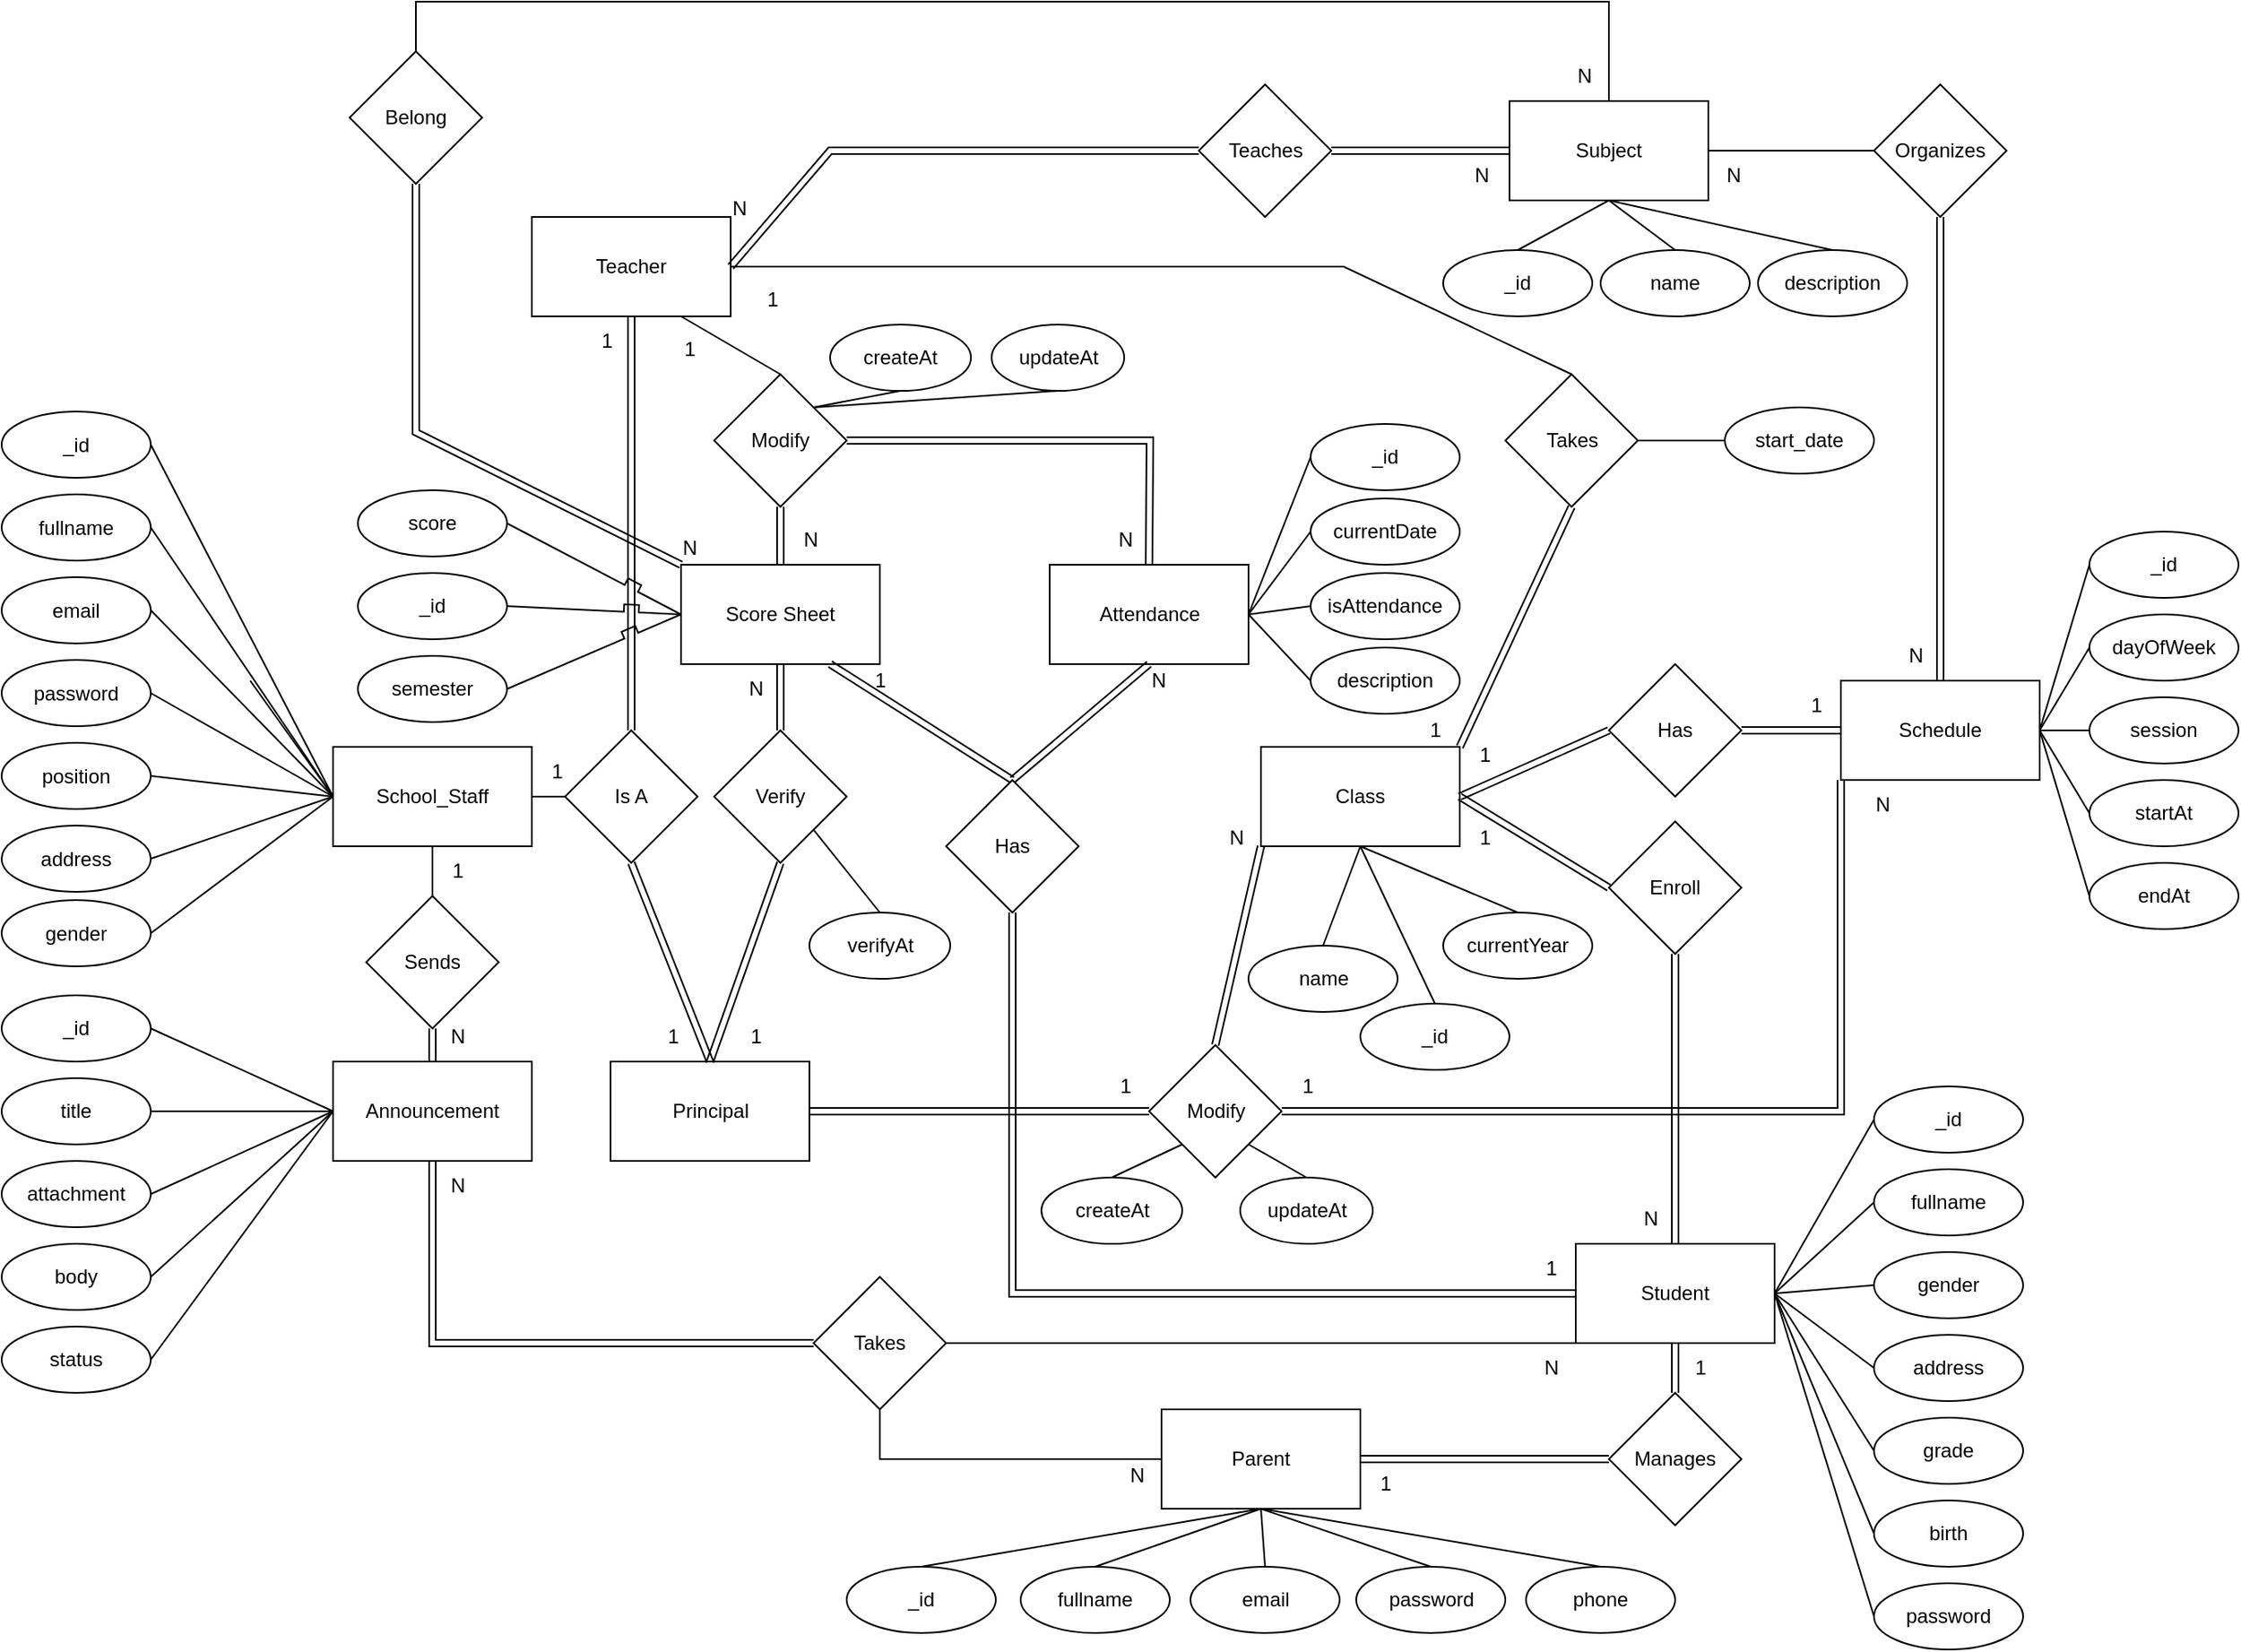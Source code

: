 <mxfile version="21.2.1" type="device">
  <diagram name="Page-1" id="5njwnH12i797XF9e6asU">
    <mxGraphModel dx="1304" dy="716" grid="1" gridSize="10" guides="1" tooltips="1" connect="1" arrows="1" fold="1" page="1" pageScale="1" pageWidth="1654" pageHeight="1169" math="0" shadow="0">
      <root>
        <mxCell id="0" />
        <mxCell id="1" parent="0" />
        <mxCell id="yHT8HE7qCySE2-HmhvlI-1" value="School_Staff" style="rounded=0;whiteSpace=wrap;html=1;" parent="1" vertex="1">
          <mxGeometry x="350" y="490" width="120" height="60" as="geometry" />
        </mxCell>
        <mxCell id="yHT8HE7qCySE2-HmhvlI-2" value="Is A" style="rhombus;whiteSpace=wrap;html=1;" parent="1" vertex="1">
          <mxGeometry x="490" y="480" width="80" height="80" as="geometry" />
        </mxCell>
        <mxCell id="yHT8HE7qCySE2-HmhvlI-3" value="" style="endArrow=none;html=1;rounded=0;entryX=0;entryY=0.5;entryDx=0;entryDy=0;exitX=1;exitY=0.5;exitDx=0;exitDy=0;" parent="1" source="yHT8HE7qCySE2-HmhvlI-1" target="yHT8HE7qCySE2-HmhvlI-2" edge="1">
          <mxGeometry width="50" height="50" relative="1" as="geometry">
            <mxPoint x="530" y="600" as="sourcePoint" />
            <mxPoint x="580" y="550" as="targetPoint" />
          </mxGeometry>
        </mxCell>
        <mxCell id="yHT8HE7qCySE2-HmhvlI-4" value="Teacher" style="rounded=0;whiteSpace=wrap;html=1;" parent="1" vertex="1">
          <mxGeometry x="470" y="170" width="120" height="60" as="geometry" />
        </mxCell>
        <mxCell id="yHT8HE7qCySE2-HmhvlI-5" value="Principal" style="rounded=0;whiteSpace=wrap;html=1;" parent="1" vertex="1">
          <mxGeometry x="517.5" y="680" width="120" height="60" as="geometry" />
        </mxCell>
        <mxCell id="yHT8HE7qCySE2-HmhvlI-6" value="" style="endArrow=none;html=1;rounded=0;entryX=0.5;entryY=0;entryDx=0;entryDy=0;exitX=0.5;exitY=1;exitDx=0;exitDy=0;shape=link;" parent="1" source="yHT8HE7qCySE2-HmhvlI-2" target="yHT8HE7qCySE2-HmhvlI-5" edge="1">
          <mxGeometry width="50" height="50" relative="1" as="geometry">
            <mxPoint x="530" y="570" as="sourcePoint" />
            <mxPoint x="580" y="520" as="targetPoint" />
          </mxGeometry>
        </mxCell>
        <mxCell id="yHT8HE7qCySE2-HmhvlI-7" value="" style="endArrow=none;html=1;rounded=0;entryX=0.5;entryY=1;entryDx=0;entryDy=0;exitX=0.5;exitY=0;exitDx=0;exitDy=0;shape=link;" parent="1" source="yHT8HE7qCySE2-HmhvlI-2" target="yHT8HE7qCySE2-HmhvlI-4" edge="1">
          <mxGeometry width="50" height="50" relative="1" as="geometry">
            <mxPoint x="530" y="570" as="sourcePoint" />
            <mxPoint x="580" y="520" as="targetPoint" />
          </mxGeometry>
        </mxCell>
        <mxCell id="yHT8HE7qCySE2-HmhvlI-16" value="" style="endArrow=none;html=1;rounded=0;entryX=0;entryY=0.5;entryDx=0;entryDy=0;exitX=1;exitY=0.5;exitDx=0;exitDy=0;" parent="1" source="42aNlZ2iTvpnai8zOdaR-106" target="yHT8HE7qCySE2-HmhvlI-1" edge="1">
          <mxGeometry width="50" height="50" relative="1" as="geometry">
            <mxPoint x="300.0" y="590" as="sourcePoint" />
            <mxPoint x="390" y="630" as="targetPoint" />
          </mxGeometry>
        </mxCell>
        <mxCell id="yHT8HE7qCySE2-HmhvlI-17" value="" style="endArrow=none;html=1;rounded=0;entryX=1;entryY=0.5;entryDx=0;entryDy=0;exitX=0;exitY=0.5;exitDx=0;exitDy=0;" parent="1" source="yHT8HE7qCySE2-HmhvlI-1" target="42aNlZ2iTvpnai8zOdaR-105" edge="1">
          <mxGeometry width="50" height="50" relative="1" as="geometry">
            <mxPoint x="470" y="560" as="sourcePoint" />
            <mxPoint x="300.0" y="520.0" as="targetPoint" />
          </mxGeometry>
        </mxCell>
        <mxCell id="yHT8HE7qCySE2-HmhvlI-19" value="" style="endArrow=none;html=1;rounded=0;exitX=1;exitY=0.5;exitDx=0;exitDy=0;entryX=0;entryY=0.5;entryDx=0;entryDy=0;" parent="1" source="42aNlZ2iTvpnai8zOdaR-107" target="yHT8HE7qCySE2-HmhvlI-1" edge="1">
          <mxGeometry width="50" height="50" relative="1" as="geometry">
            <mxPoint x="310" y="600" as="sourcePoint" />
            <mxPoint x="330" y="530" as="targetPoint" />
          </mxGeometry>
        </mxCell>
        <mxCell id="yHT8HE7qCySE2-HmhvlI-20" value="" style="endArrow=none;html=1;rounded=0;entryX=0;entryY=0.5;entryDx=0;entryDy=0;exitX=1;exitY=0.5;exitDx=0;exitDy=0;" parent="1" source="42aNlZ2iTvpnai8zOdaR-108" target="yHT8HE7qCySE2-HmhvlI-1" edge="1">
          <mxGeometry width="50" height="50" relative="1" as="geometry">
            <mxPoint x="320" y="610" as="sourcePoint" />
            <mxPoint x="340" y="540" as="targetPoint" />
          </mxGeometry>
        </mxCell>
        <mxCell id="yHT8HE7qCySE2-HmhvlI-21" value="" style="endArrow=none;html=1;rounded=0;entryX=1;entryY=0.5;entryDx=0;entryDy=0;exitX=0;exitY=0.5;exitDx=0;exitDy=0;" parent="1" source="yHT8HE7qCySE2-HmhvlI-1" edge="1">
          <mxGeometry width="50" height="50" relative="1" as="geometry">
            <mxPoint x="330" y="620" as="sourcePoint" />
            <mxPoint x="300.0" y="450.0" as="targetPoint" />
          </mxGeometry>
        </mxCell>
        <mxCell id="yHT8HE7qCySE2-HmhvlI-22" value="" style="endArrow=none;html=1;rounded=0;entryX=1;entryY=0.5;entryDx=0;entryDy=0;exitX=0;exitY=0.5;exitDx=0;exitDy=0;" parent="1" source="yHT8HE7qCySE2-HmhvlI-1" target="42aNlZ2iTvpnai8zOdaR-102" edge="1">
          <mxGeometry width="50" height="50" relative="1" as="geometry">
            <mxPoint x="360" y="430" as="sourcePoint" />
            <mxPoint x="300.0" y="380.0" as="targetPoint" />
          </mxGeometry>
        </mxCell>
        <mxCell id="yHT8HE7qCySE2-HmhvlI-23" value="" style="endArrow=none;html=1;rounded=0;entryX=1;entryY=0.5;entryDx=0;entryDy=0;exitX=0;exitY=0.5;exitDx=0;exitDy=0;" parent="1" source="yHT8HE7qCySE2-HmhvlI-1" target="42aNlZ2iTvpnai8zOdaR-101" edge="1">
          <mxGeometry width="50" height="50" relative="1" as="geometry">
            <mxPoint x="340" y="540" as="sourcePoint" />
            <mxPoint x="300.0" y="310.0" as="targetPoint" />
          </mxGeometry>
        </mxCell>
        <mxCell id="yHT8HE7qCySE2-HmhvlI-25" value="Class" style="rounded=0;whiteSpace=wrap;html=1;" parent="1" vertex="1">
          <mxGeometry x="910" y="490" width="120" height="60" as="geometry" />
        </mxCell>
        <mxCell id="yHT8HE7qCySE2-HmhvlI-26" value="Takes" style="rhombus;whiteSpace=wrap;html=1;" parent="1" vertex="1">
          <mxGeometry x="1057.5" y="265" width="80" height="80" as="geometry" />
        </mxCell>
        <mxCell id="yHT8HE7qCySE2-HmhvlI-27" value="1" style="text;html=1;align=center;verticalAlign=middle;resizable=0;points=[];autosize=1;strokeColor=none;fillColor=none;" parent="1" vertex="1">
          <mxGeometry x="470" y="490" width="30" height="30" as="geometry" />
        </mxCell>
        <mxCell id="yHT8HE7qCySE2-HmhvlI-29" value="1" style="text;html=1;align=center;verticalAlign=middle;resizable=0;points=[];autosize=1;strokeColor=none;fillColor=none;" parent="1" vertex="1">
          <mxGeometry x="500" y="230" width="30" height="30" as="geometry" />
        </mxCell>
        <mxCell id="yHT8HE7qCySE2-HmhvlI-30" value="1" style="text;html=1;align=center;verticalAlign=middle;resizable=0;points=[];autosize=1;strokeColor=none;fillColor=none;" parent="1" vertex="1">
          <mxGeometry x="540" y="650" width="30" height="30" as="geometry" />
        </mxCell>
        <mxCell id="yHT8HE7qCySE2-HmhvlI-31" value="" style="endArrow=none;html=1;rounded=0;entryX=0.5;entryY=0;entryDx=0;entryDy=0;exitX=1;exitY=0.5;exitDx=0;exitDy=0;" parent="1" source="yHT8HE7qCySE2-HmhvlI-4" target="yHT8HE7qCySE2-HmhvlI-26" edge="1">
          <mxGeometry width="50" height="50" relative="1" as="geometry">
            <mxPoint x="730" y="390" as="sourcePoint" />
            <mxPoint x="780" y="340" as="targetPoint" />
            <Array as="points">
              <mxPoint x="960" y="200" />
            </Array>
          </mxGeometry>
        </mxCell>
        <mxCell id="yHT8HE7qCySE2-HmhvlI-32" value="" style="endArrow=none;html=1;rounded=0;entryX=1;entryY=0;entryDx=0;entryDy=0;shape=link;exitX=0.5;exitY=1;exitDx=0;exitDy=0;" parent="1" source="yHT8HE7qCySE2-HmhvlI-26" target="yHT8HE7qCySE2-HmhvlI-25" edge="1">
          <mxGeometry width="50" height="50" relative="1" as="geometry">
            <mxPoint x="730" y="520" as="sourcePoint" />
            <mxPoint x="780" y="470" as="targetPoint" />
          </mxGeometry>
        </mxCell>
        <mxCell id="yHT8HE7qCySE2-HmhvlI-36" value="start_date" style="ellipse;whiteSpace=wrap;html=1;" parent="1" vertex="1">
          <mxGeometry x="1190" y="285" width="90" height="40" as="geometry" />
        </mxCell>
        <mxCell id="yHT8HE7qCySE2-HmhvlI-37" value="" style="endArrow=none;html=1;rounded=0;entryX=0;entryY=0.5;entryDx=0;entryDy=0;exitX=1;exitY=0.5;exitDx=0;exitDy=0;" parent="1" source="yHT8HE7qCySE2-HmhvlI-26" target="yHT8HE7qCySE2-HmhvlI-36" edge="1">
          <mxGeometry width="50" height="50" relative="1" as="geometry">
            <mxPoint x="1040" y="310" as="sourcePoint" />
            <mxPoint x="1090" y="330" as="targetPoint" />
          </mxGeometry>
        </mxCell>
        <mxCell id="yHT8HE7qCySE2-HmhvlI-38" value="Modify" style="rhombus;whiteSpace=wrap;html=1;" parent="1" vertex="1">
          <mxGeometry x="842.5" y="670" width="80" height="80" as="geometry" />
        </mxCell>
        <mxCell id="yHT8HE7qCySE2-HmhvlI-39" value="1" style="text;html=1;align=center;verticalAlign=middle;resizable=0;points=[];autosize=1;strokeColor=none;fillColor=none;" parent="1" vertex="1">
          <mxGeometry x="600" y="205" width="30" height="30" as="geometry" />
        </mxCell>
        <mxCell id="yHT8HE7qCySE2-HmhvlI-40" value="1" style="text;html=1;align=center;verticalAlign=middle;resizable=0;points=[];autosize=1;strokeColor=none;fillColor=none;" parent="1" vertex="1">
          <mxGeometry x="1000" y="465" width="30" height="30" as="geometry" />
        </mxCell>
        <mxCell id="yHT8HE7qCySE2-HmhvlI-41" value="" style="endArrow=none;html=1;rounded=0;entryX=0;entryY=0.5;entryDx=0;entryDy=0;exitX=1;exitY=0.5;exitDx=0;exitDy=0;shape=link;" parent="1" source="yHT8HE7qCySE2-HmhvlI-5" target="yHT8HE7qCySE2-HmhvlI-38" edge="1">
          <mxGeometry width="50" height="50" relative="1" as="geometry">
            <mxPoint x="710" y="600" as="sourcePoint" />
            <mxPoint x="760" y="600" as="targetPoint" />
          </mxGeometry>
        </mxCell>
        <mxCell id="yHT8HE7qCySE2-HmhvlI-42" value="" style="endArrow=none;html=1;rounded=0;entryX=0;entryY=1;entryDx=0;entryDy=0;exitX=0.5;exitY=0;exitDx=0;exitDy=0;shape=link;" parent="1" source="yHT8HE7qCySE2-HmhvlI-38" target="yHT8HE7qCySE2-HmhvlI-25" edge="1">
          <mxGeometry width="50" height="50" relative="1" as="geometry">
            <mxPoint x="880" y="685" as="sourcePoint" />
            <mxPoint x="940" y="595" as="targetPoint" />
          </mxGeometry>
        </mxCell>
        <mxCell id="yHT8HE7qCySE2-HmhvlI-43" value="createAt" style="ellipse;whiteSpace=wrap;html=1;" parent="1" vertex="1">
          <mxGeometry x="777.5" y="750" width="85" height="40" as="geometry" />
        </mxCell>
        <mxCell id="yHT8HE7qCySE2-HmhvlI-44" value="updateAt" style="ellipse;whiteSpace=wrap;html=1;" parent="1" vertex="1">
          <mxGeometry x="897.5" y="750" width="80" height="40" as="geometry" />
        </mxCell>
        <mxCell id="yHT8HE7qCySE2-HmhvlI-45" value="" style="endArrow=none;html=1;rounded=0;entryX=0.5;entryY=0;entryDx=0;entryDy=0;exitX=0;exitY=1;exitDx=0;exitDy=0;" parent="1" source="yHT8HE7qCySE2-HmhvlI-38" target="yHT8HE7qCySE2-HmhvlI-43" edge="1">
          <mxGeometry width="50" height="50" relative="1" as="geometry">
            <mxPoint x="900" y="730" as="sourcePoint" />
            <mxPoint x="952.5" y="660" as="targetPoint" />
          </mxGeometry>
        </mxCell>
        <mxCell id="yHT8HE7qCySE2-HmhvlI-46" value="" style="endArrow=none;html=1;rounded=0;exitX=1;exitY=1;exitDx=0;exitDy=0;entryX=0.5;entryY=0;entryDx=0;entryDy=0;" parent="1" source="yHT8HE7qCySE2-HmhvlI-38" target="yHT8HE7qCySE2-HmhvlI-44" edge="1">
          <mxGeometry width="50" height="50" relative="1" as="geometry">
            <mxPoint x="902.5" y="710" as="sourcePoint" />
            <mxPoint x="952.5" y="660" as="targetPoint" />
          </mxGeometry>
        </mxCell>
        <mxCell id="yHT8HE7qCySE2-HmhvlI-48" value="1" style="text;html=1;align=center;verticalAlign=middle;resizable=0;points=[];autosize=1;strokeColor=none;fillColor=none;" parent="1" vertex="1">
          <mxGeometry x="812.5" y="680" width="30" height="30" as="geometry" />
        </mxCell>
        <mxCell id="yHT8HE7qCySE2-HmhvlI-49" value="N" style="text;html=1;align=center;verticalAlign=middle;resizable=0;points=[];autosize=1;strokeColor=none;fillColor=none;" parent="1" vertex="1">
          <mxGeometry x="880" y="530" width="30" height="30" as="geometry" />
        </mxCell>
        <mxCell id="yHT8HE7qCySE2-HmhvlI-54" value="Subject" style="rounded=0;whiteSpace=wrap;html=1;" parent="1" vertex="1">
          <mxGeometry x="1060" y="100" width="120" height="60" as="geometry" />
        </mxCell>
        <mxCell id="yHT8HE7qCySE2-HmhvlI-56" value="" style="endArrow=none;html=1;rounded=0;entryX=0.5;entryY=0;entryDx=0;entryDy=0;exitX=0.5;exitY=1;exitDx=0;exitDy=0;" parent="1" source="yHT8HE7qCySE2-HmhvlI-25" target="42aNlZ2iTvpnai8zOdaR-46" edge="1">
          <mxGeometry width="50" height="50" relative="1" as="geometry">
            <mxPoint x="870" y="585" as="sourcePoint" />
            <mxPoint x="1055" y="675" as="targetPoint" />
          </mxGeometry>
        </mxCell>
        <mxCell id="yHT8HE7qCySE2-HmhvlI-57" value="" style="endArrow=none;html=1;rounded=0;entryX=0.5;entryY=0;entryDx=0;entryDy=0;exitX=0.5;exitY=1;exitDx=0;exitDy=0;" parent="1" source="yHT8HE7qCySE2-HmhvlI-25" target="42aNlZ2iTvpnai8zOdaR-45" edge="1">
          <mxGeometry width="50" height="50" relative="1" as="geometry">
            <mxPoint x="900" y="525" as="sourcePoint" />
            <mxPoint x="860" y="465" as="targetPoint" />
            <Array as="points" />
          </mxGeometry>
        </mxCell>
        <mxCell id="yHT8HE7qCySE2-HmhvlI-58" value="Teaches" style="rhombus;whiteSpace=wrap;html=1;" parent="1" vertex="1">
          <mxGeometry x="872.5" y="90" width="80" height="80" as="geometry" />
        </mxCell>
        <mxCell id="yHT8HE7qCySE2-HmhvlI-59" value="" style="endArrow=none;html=1;rounded=0;entryX=0;entryY=0.5;entryDx=0;entryDy=0;exitX=1;exitY=0.5;exitDx=0;exitDy=0;shape=link;" parent="1" source="yHT8HE7qCySE2-HmhvlI-4" target="yHT8HE7qCySE2-HmhvlI-58" edge="1">
          <mxGeometry width="50" height="50" relative="1" as="geometry">
            <mxPoint x="780" y="330" as="sourcePoint" />
            <mxPoint x="830" y="380" as="targetPoint" />
            <Array as="points">
              <mxPoint x="650" y="130" />
            </Array>
          </mxGeometry>
        </mxCell>
        <mxCell id="yHT8HE7qCySE2-HmhvlI-60" value="" style="endArrow=none;html=1;rounded=0;entryX=0;entryY=0.5;entryDx=0;entryDy=0;exitX=1;exitY=0.5;exitDx=0;exitDy=0;shape=link;" parent="1" source="yHT8HE7qCySE2-HmhvlI-58" target="yHT8HE7qCySE2-HmhvlI-54" edge="1">
          <mxGeometry width="50" height="50" relative="1" as="geometry">
            <mxPoint x="900" y="270" as="sourcePoint" />
            <mxPoint x="950" y="320" as="targetPoint" />
          </mxGeometry>
        </mxCell>
        <mxCell id="yHT8HE7qCySE2-HmhvlI-61" value="N" style="text;html=1;align=center;verticalAlign=middle;resizable=0;points=[];autosize=1;strokeColor=none;fillColor=none;" parent="1" vertex="1">
          <mxGeometry x="580" y="150" width="30" height="30" as="geometry" />
        </mxCell>
        <mxCell id="yHT8HE7qCySE2-HmhvlI-63" value="N" style="text;html=1;align=center;verticalAlign=middle;resizable=0;points=[];autosize=1;strokeColor=none;fillColor=none;" parent="1" vertex="1">
          <mxGeometry x="1027.5" y="130" width="30" height="30" as="geometry" />
        </mxCell>
        <mxCell id="yHT8HE7qCySE2-HmhvlI-64" value="Student" style="rounded=0;whiteSpace=wrap;html=1;" parent="1" vertex="1">
          <mxGeometry x="1100" y="790" width="120" height="60" as="geometry" />
        </mxCell>
        <mxCell id="yHT8HE7qCySE2-HmhvlI-66" value="Enroll" style="rhombus;whiteSpace=wrap;html=1;" parent="1" vertex="1">
          <mxGeometry x="1120" y="535" width="80" height="80" as="geometry" />
        </mxCell>
        <mxCell id="yHT8HE7qCySE2-HmhvlI-67" value="" style="endArrow=none;html=1;rounded=0;entryX=0;entryY=0.5;entryDx=0;entryDy=0;exitX=1;exitY=0.5;exitDx=0;exitDy=0;shape=link;" parent="1" source="yHT8HE7qCySE2-HmhvlI-25" target="yHT8HE7qCySE2-HmhvlI-66" edge="1">
          <mxGeometry width="50" height="50" relative="1" as="geometry">
            <mxPoint x="1000" y="495" as="sourcePoint" />
            <mxPoint x="1020" y="525" as="targetPoint" />
          </mxGeometry>
        </mxCell>
        <mxCell id="yHT8HE7qCySE2-HmhvlI-68" value="" style="endArrow=none;html=1;rounded=0;entryX=0.5;entryY=1;entryDx=0;entryDy=0;exitX=0.5;exitY=0;exitDx=0;exitDy=0;sourcePerimeterSpacing=1;shape=link;" parent="1" source="yHT8HE7qCySE2-HmhvlI-64" target="yHT8HE7qCySE2-HmhvlI-66" edge="1">
          <mxGeometry width="50" height="50" relative="1" as="geometry">
            <mxPoint x="990" y="795" as="sourcePoint" />
            <mxPoint x="1010.0" y="680.0" as="targetPoint" />
          </mxGeometry>
        </mxCell>
        <mxCell id="yHT8HE7qCySE2-HmhvlI-69" value="Has" style="rhombus;whiteSpace=wrap;html=1;" parent="1" vertex="1">
          <mxGeometry x="1120" y="440" width="80" height="80" as="geometry" />
        </mxCell>
        <mxCell id="yHT8HE7qCySE2-HmhvlI-70" value="" style="endArrow=none;html=1;rounded=0;entryX=0;entryY=0.5;entryDx=0;entryDy=0;exitX=1;exitY=0.5;exitDx=0;exitDy=0;shape=link;" parent="1" source="yHT8HE7qCySE2-HmhvlI-25" target="yHT8HE7qCySE2-HmhvlI-69" edge="1">
          <mxGeometry width="50" height="50" relative="1" as="geometry">
            <mxPoint x="1040" y="585" as="sourcePoint" />
            <mxPoint x="1090" y="630" as="targetPoint" />
          </mxGeometry>
        </mxCell>
        <mxCell id="yHT8HE7qCySE2-HmhvlI-71" value="Schedule" style="rounded=0;whiteSpace=wrap;html=1;" parent="1" vertex="1">
          <mxGeometry x="1260" y="450" width="120" height="60" as="geometry" />
        </mxCell>
        <mxCell id="yHT8HE7qCySE2-HmhvlI-72" value="" style="endArrow=none;html=1;rounded=0;entryX=0;entryY=0.5;entryDx=0;entryDy=0;exitX=1;exitY=0.5;exitDx=0;exitDy=0;shape=link;" parent="1" source="yHT8HE7qCySE2-HmhvlI-69" target="yHT8HE7qCySE2-HmhvlI-71" edge="1">
          <mxGeometry width="50" height="50" relative="1" as="geometry">
            <mxPoint x="1040" y="585" as="sourcePoint" />
            <mxPoint x="1090" y="535" as="targetPoint" />
          </mxGeometry>
        </mxCell>
        <mxCell id="yHT8HE7qCySE2-HmhvlI-73" value="Organizes" style="rhombus;whiteSpace=wrap;html=1;" parent="1" vertex="1">
          <mxGeometry x="1280" y="90" width="80" height="80" as="geometry" />
        </mxCell>
        <mxCell id="yHT8HE7qCySE2-HmhvlI-74" value="" style="endArrow=none;html=1;rounded=0;entryX=0;entryY=0.5;entryDx=0;entryDy=0;exitX=1;exitY=0.5;exitDx=0;exitDy=0;" parent="1" source="yHT8HE7qCySE2-HmhvlI-54" target="yHT8HE7qCySE2-HmhvlI-73" edge="1">
          <mxGeometry width="50" height="50" relative="1" as="geometry">
            <mxPoint x="1170" y="370" as="sourcePoint" />
            <mxPoint x="1270" y="370" as="targetPoint" />
          </mxGeometry>
        </mxCell>
        <mxCell id="yHT8HE7qCySE2-HmhvlI-75" value="" style="endArrow=none;html=1;rounded=0;entryX=0.5;entryY=1;entryDx=0;entryDy=0;exitX=0.5;exitY=0;exitDx=0;exitDy=0;shape=link;" parent="1" source="yHT8HE7qCySE2-HmhvlI-71" target="yHT8HE7qCySE2-HmhvlI-73" edge="1">
          <mxGeometry width="50" height="50" relative="1" as="geometry">
            <mxPoint x="1210" y="400" as="sourcePoint" />
            <mxPoint x="1170" y="450" as="targetPoint" />
          </mxGeometry>
        </mxCell>
        <mxCell id="yHT8HE7qCySE2-HmhvlI-76" value="1" style="text;html=1;align=center;verticalAlign=middle;resizable=0;points=[];autosize=1;strokeColor=none;fillColor=none;" parent="1" vertex="1">
          <mxGeometry x="1230" y="450" width="30" height="30" as="geometry" />
        </mxCell>
        <mxCell id="yHT8HE7qCySE2-HmhvlI-77" value="1" style="text;html=1;align=center;verticalAlign=middle;resizable=0;points=[];autosize=1;strokeColor=none;fillColor=none;" parent="1" vertex="1">
          <mxGeometry x="1030" y="530" width="30" height="30" as="geometry" />
        </mxCell>
        <mxCell id="yHT8HE7qCySE2-HmhvlI-78" value="1" style="text;html=1;align=center;verticalAlign=middle;resizable=0;points=[];autosize=1;strokeColor=none;fillColor=none;" parent="1" vertex="1">
          <mxGeometry x="1030" y="480" width="30" height="30" as="geometry" />
        </mxCell>
        <mxCell id="yHT8HE7qCySE2-HmhvlI-79" value="N" style="text;html=1;align=center;verticalAlign=middle;resizable=0;points=[];autosize=1;strokeColor=none;fillColor=none;" parent="1" vertex="1">
          <mxGeometry x="1130" y="760" width="30" height="30" as="geometry" />
        </mxCell>
        <mxCell id="yHT8HE7qCySE2-HmhvlI-80" value="N" style="text;html=1;align=center;verticalAlign=middle;resizable=0;points=[];autosize=1;strokeColor=none;fillColor=none;" parent="1" vertex="1">
          <mxGeometry x="1180" y="130" width="30" height="30" as="geometry" />
        </mxCell>
        <mxCell id="yHT8HE7qCySE2-HmhvlI-81" value="N" style="text;html=1;align=center;verticalAlign=middle;resizable=0;points=[];autosize=1;strokeColor=none;fillColor=none;" parent="1" vertex="1">
          <mxGeometry x="1290" y="420" width="30" height="30" as="geometry" />
        </mxCell>
        <mxCell id="42aNlZ2iTvpnai8zOdaR-7" value="Parent" style="rounded=0;whiteSpace=wrap;html=1;" parent="1" vertex="1">
          <mxGeometry x="850" y="890" width="120" height="60" as="geometry" />
        </mxCell>
        <mxCell id="42aNlZ2iTvpnai8zOdaR-8" value="Manages" style="rhombus;whiteSpace=wrap;html=1;" parent="1" vertex="1">
          <mxGeometry x="1120" y="880" width="80" height="80" as="geometry" />
        </mxCell>
        <mxCell id="42aNlZ2iTvpnai8zOdaR-10" value="" style="endArrow=none;html=1;rounded=0;entryX=0.5;entryY=0;entryDx=0;entryDy=0;exitX=0.5;exitY=1;exitDx=0;exitDy=0;shape=link;" parent="1" source="yHT8HE7qCySE2-HmhvlI-64" target="42aNlZ2iTvpnai8zOdaR-8" edge="1">
          <mxGeometry width="50" height="50" relative="1" as="geometry">
            <mxPoint x="670" y="900" as="sourcePoint" />
            <mxPoint x="770" y="900" as="targetPoint" />
          </mxGeometry>
        </mxCell>
        <mxCell id="42aNlZ2iTvpnai8zOdaR-17" value="" style="endArrow=none;html=1;rounded=0;entryX=0;entryY=1;entryDx=0;entryDy=0;exitX=1;exitY=0.5;exitDx=0;exitDy=0;shape=link;" parent="1" source="yHT8HE7qCySE2-HmhvlI-38" target="yHT8HE7qCySE2-HmhvlI-71" edge="1">
          <mxGeometry width="50" height="50" relative="1" as="geometry">
            <mxPoint x="780" y="640" as="sourcePoint" />
            <mxPoint x="870" y="560" as="targetPoint" />
            <Array as="points">
              <mxPoint x="1260" y="710" />
            </Array>
          </mxGeometry>
        </mxCell>
        <mxCell id="42aNlZ2iTvpnai8zOdaR-19" value="_id" style="ellipse;whiteSpace=wrap;html=1;" parent="1" vertex="1">
          <mxGeometry x="1280" y="695" width="90" height="40" as="geometry" />
        </mxCell>
        <mxCell id="42aNlZ2iTvpnai8zOdaR-20" value="fullname" style="ellipse;whiteSpace=wrap;html=1;" parent="1" vertex="1">
          <mxGeometry x="1280" y="745" width="90" height="40" as="geometry" />
        </mxCell>
        <mxCell id="42aNlZ2iTvpnai8zOdaR-21" value="gender" style="ellipse;whiteSpace=wrap;html=1;" parent="1" vertex="1">
          <mxGeometry x="1280" y="795" width="90" height="40" as="geometry" />
        </mxCell>
        <mxCell id="42aNlZ2iTvpnai8zOdaR-22" value="address" style="ellipse;whiteSpace=wrap;html=1;" parent="1" vertex="1">
          <mxGeometry x="1280" y="845" width="90" height="40" as="geometry" />
        </mxCell>
        <mxCell id="42aNlZ2iTvpnai8zOdaR-23" value="grade" style="ellipse;whiteSpace=wrap;html=1;" parent="1" vertex="1">
          <mxGeometry x="1280" y="895" width="90" height="40" as="geometry" />
        </mxCell>
        <mxCell id="42aNlZ2iTvpnai8zOdaR-24" value="" style="endArrow=none;html=1;rounded=0;exitX=1;exitY=0.5;exitDx=0;exitDy=0;entryX=0;entryY=0.5;entryDx=0;entryDy=0;" parent="1" source="yHT8HE7qCySE2-HmhvlI-64" target="42aNlZ2iTvpnai8zOdaR-19" edge="1">
          <mxGeometry width="50" height="50" relative="1" as="geometry">
            <mxPoint x="1395" y="770" as="sourcePoint" />
            <mxPoint x="1095" y="720" as="targetPoint" />
          </mxGeometry>
        </mxCell>
        <mxCell id="42aNlZ2iTvpnai8zOdaR-25" value="" style="endArrow=none;html=1;rounded=0;exitX=1;exitY=0.5;exitDx=0;exitDy=0;entryX=0;entryY=0.5;entryDx=0;entryDy=0;" parent="1" source="yHT8HE7qCySE2-HmhvlI-64" target="42aNlZ2iTvpnai8zOdaR-20" edge="1">
          <mxGeometry width="50" height="50" relative="1" as="geometry">
            <mxPoint x="1395" y="770" as="sourcePoint" />
            <mxPoint x="1105" y="730" as="targetPoint" />
          </mxGeometry>
        </mxCell>
        <mxCell id="42aNlZ2iTvpnai8zOdaR-26" value="" style="endArrow=none;html=1;rounded=0;exitX=0;exitY=0.5;exitDx=0;exitDy=0;entryX=1;entryY=0.5;entryDx=0;entryDy=0;" parent="1" source="42aNlZ2iTvpnai8zOdaR-21" target="yHT8HE7qCySE2-HmhvlI-64" edge="1">
          <mxGeometry width="50" height="50" relative="1" as="geometry">
            <mxPoint x="1165" y="730" as="sourcePoint" />
            <mxPoint x="1395" y="770" as="targetPoint" />
          </mxGeometry>
        </mxCell>
        <mxCell id="42aNlZ2iTvpnai8zOdaR-27" value="" style="endArrow=none;html=1;rounded=0;exitX=0;exitY=0.5;exitDx=0;exitDy=0;entryX=1;entryY=0.5;entryDx=0;entryDy=0;" parent="1" source="42aNlZ2iTvpnai8zOdaR-22" target="yHT8HE7qCySE2-HmhvlI-64" edge="1">
          <mxGeometry width="50" height="50" relative="1" as="geometry">
            <mxPoint x="1405" y="800" as="sourcePoint" />
            <mxPoint x="1395" y="770" as="targetPoint" />
          </mxGeometry>
        </mxCell>
        <mxCell id="42aNlZ2iTvpnai8zOdaR-28" value="" style="endArrow=none;html=1;rounded=0;exitX=0;exitY=0.5;exitDx=0;exitDy=0;entryX=1;entryY=0.5;entryDx=0;entryDy=0;" parent="1" source="42aNlZ2iTvpnai8zOdaR-23" target="yHT8HE7qCySE2-HmhvlI-64" edge="1">
          <mxGeometry width="50" height="50" relative="1" as="geometry">
            <mxPoint x="1415" y="810" as="sourcePoint" />
            <mxPoint x="1395" y="770" as="targetPoint" />
          </mxGeometry>
        </mxCell>
        <mxCell id="42aNlZ2iTvpnai8zOdaR-29" value="birth" style="ellipse;whiteSpace=wrap;html=1;" parent="1" vertex="1">
          <mxGeometry x="1280" y="945" width="90" height="40" as="geometry" />
        </mxCell>
        <mxCell id="42aNlZ2iTvpnai8zOdaR-30" value="" style="endArrow=none;html=1;rounded=0;exitX=0;exitY=0.5;exitDx=0;exitDy=0;entryX=1;entryY=0.5;entryDx=0;entryDy=0;" parent="1" source="42aNlZ2iTvpnai8zOdaR-29" target="yHT8HE7qCySE2-HmhvlI-64" edge="1">
          <mxGeometry width="50" height="50" relative="1" as="geometry">
            <mxPoint x="1160" y="930" as="sourcePoint" />
            <mxPoint x="1120" y="820" as="targetPoint" />
          </mxGeometry>
        </mxCell>
        <mxCell id="42aNlZ2iTvpnai8zOdaR-31" value="N" style="text;html=1;align=center;verticalAlign=middle;resizable=0;points=[];autosize=1;strokeColor=none;fillColor=none;" parent="1" vertex="1">
          <mxGeometry x="1270" y="510" width="30" height="30" as="geometry" />
        </mxCell>
        <mxCell id="42aNlZ2iTvpnai8zOdaR-32" value="1" style="text;html=1;align=center;verticalAlign=middle;resizable=0;points=[];autosize=1;strokeColor=none;fillColor=none;" parent="1" vertex="1">
          <mxGeometry x="922.5" y="680" width="30" height="30" as="geometry" />
        </mxCell>
        <mxCell id="42aNlZ2iTvpnai8zOdaR-33" value="" style="endArrow=none;html=1;rounded=0;entryX=0;entryY=0.5;entryDx=0;entryDy=0;exitX=1;exitY=0.5;exitDx=0;exitDy=0;shape=link;" parent="1" source="42aNlZ2iTvpnai8zOdaR-7" target="42aNlZ2iTvpnai8zOdaR-8" edge="1">
          <mxGeometry width="50" height="50" relative="1" as="geometry">
            <mxPoint x="1020" y="820" as="sourcePoint" />
            <mxPoint x="1020" y="870" as="targetPoint" />
          </mxGeometry>
        </mxCell>
        <mxCell id="42aNlZ2iTvpnai8zOdaR-34" value="Announcement" style="rounded=0;whiteSpace=wrap;html=1;" parent="1" vertex="1">
          <mxGeometry x="350" y="680" width="120" height="60" as="geometry" />
        </mxCell>
        <mxCell id="42aNlZ2iTvpnai8zOdaR-35" value="Attendance" style="rounded=0;whiteSpace=wrap;html=1;" parent="1" vertex="1">
          <mxGeometry x="782.5" y="380" width="120" height="60" as="geometry" />
        </mxCell>
        <mxCell id="42aNlZ2iTvpnai8zOdaR-36" value="Score Sheet" style="rounded=0;whiteSpace=wrap;html=1;" parent="1" vertex="1">
          <mxGeometry x="560" y="380" width="120" height="60" as="geometry" />
        </mxCell>
        <mxCell id="42aNlZ2iTvpnai8zOdaR-37" value="Takes" style="rhombus;whiteSpace=wrap;html=1;" parent="1" vertex="1">
          <mxGeometry x="640" y="810" width="80" height="80" as="geometry" />
        </mxCell>
        <mxCell id="42aNlZ2iTvpnai8zOdaR-38" value="" style="endArrow=none;html=1;rounded=0;entryX=0.5;entryY=1;entryDx=0;entryDy=0;exitX=0;exitY=0.5;exitDx=0;exitDy=0;shape=link;" parent="1" source="42aNlZ2iTvpnai8zOdaR-37" target="42aNlZ2iTvpnai8zOdaR-34" edge="1">
          <mxGeometry width="50" height="50" relative="1" as="geometry">
            <mxPoint x="860" y="790" as="sourcePoint" />
            <mxPoint x="910" y="740" as="targetPoint" />
            <Array as="points">
              <mxPoint x="410" y="850" />
            </Array>
          </mxGeometry>
        </mxCell>
        <mxCell id="42aNlZ2iTvpnai8zOdaR-39" value="" style="endArrow=none;html=1;rounded=0;entryX=1;entryY=0.5;entryDx=0;entryDy=0;exitX=0;exitY=1;exitDx=0;exitDy=0;" parent="1" source="yHT8HE7qCySE2-HmhvlI-64" target="42aNlZ2iTvpnai8zOdaR-37" edge="1">
          <mxGeometry width="50" height="50" relative="1" as="geometry">
            <mxPoint x="530" y="800" as="sourcePoint" />
            <mxPoint x="480" y="720" as="targetPoint" />
          </mxGeometry>
        </mxCell>
        <mxCell id="42aNlZ2iTvpnai8zOdaR-40" value="" style="endArrow=none;html=1;rounded=0;entryX=0.5;entryY=1;entryDx=0;entryDy=0;exitX=0;exitY=0.5;exitDx=0;exitDy=0;" parent="1" source="42aNlZ2iTvpnai8zOdaR-7" target="42aNlZ2iTvpnai8zOdaR-37" edge="1">
          <mxGeometry width="50" height="50" relative="1" as="geometry">
            <mxPoint x="540" y="810" as="sourcePoint" />
            <mxPoint x="490" y="730" as="targetPoint" />
            <Array as="points">
              <mxPoint x="680" y="920" />
            </Array>
          </mxGeometry>
        </mxCell>
        <mxCell id="42aNlZ2iTvpnai8zOdaR-41" value="Sends" style="rhombus;whiteSpace=wrap;html=1;" parent="1" vertex="1">
          <mxGeometry x="370" y="580" width="80" height="80" as="geometry" />
        </mxCell>
        <mxCell id="42aNlZ2iTvpnai8zOdaR-42" value="" style="endArrow=none;html=1;rounded=0;entryX=0.5;entryY=1;entryDx=0;entryDy=0;exitX=0.5;exitY=0;exitDx=0;exitDy=0;" parent="1" source="42aNlZ2iTvpnai8zOdaR-41" target="yHT8HE7qCySE2-HmhvlI-1" edge="1">
          <mxGeometry width="50" height="50" relative="1" as="geometry">
            <mxPoint x="860" y="790" as="sourcePoint" />
            <mxPoint x="910" y="740" as="targetPoint" />
          </mxGeometry>
        </mxCell>
        <mxCell id="42aNlZ2iTvpnai8zOdaR-44" value="" style="endArrow=none;html=1;rounded=0;entryX=0.5;entryY=1;entryDx=0;entryDy=0;exitX=0.5;exitY=0;exitDx=0;exitDy=0;shape=link;" parent="1" source="42aNlZ2iTvpnai8zOdaR-34" target="42aNlZ2iTvpnai8zOdaR-41" edge="1">
          <mxGeometry width="50" height="50" relative="1" as="geometry">
            <mxPoint x="860" y="790" as="sourcePoint" />
            <mxPoint x="910" y="740" as="targetPoint" />
          </mxGeometry>
        </mxCell>
        <mxCell id="42aNlZ2iTvpnai8zOdaR-45" value="_id" style="ellipse;whiteSpace=wrap;html=1;" parent="1" vertex="1">
          <mxGeometry x="970" y="645" width="90" height="40" as="geometry" />
        </mxCell>
        <mxCell id="42aNlZ2iTvpnai8zOdaR-46" value="currentYear" style="ellipse;whiteSpace=wrap;html=1;" parent="1" vertex="1">
          <mxGeometry x="1020" y="590" width="90" height="40" as="geometry" />
        </mxCell>
        <mxCell id="42aNlZ2iTvpnai8zOdaR-51" value="1" style="text;html=1;align=center;verticalAlign=middle;resizable=0;points=[];autosize=1;strokeColor=none;fillColor=none;" parent="1" vertex="1">
          <mxGeometry x="410" y="550" width="30" height="30" as="geometry" />
        </mxCell>
        <mxCell id="42aNlZ2iTvpnai8zOdaR-52" value="N" style="text;html=1;align=center;verticalAlign=middle;resizable=0;points=[];autosize=1;strokeColor=none;fillColor=none;" parent="1" vertex="1">
          <mxGeometry x="410" y="650" width="30" height="30" as="geometry" />
        </mxCell>
        <mxCell id="42aNlZ2iTvpnai8zOdaR-53" value="" style="endArrow=none;html=1;rounded=0;exitX=0.5;exitY=1;exitDx=0;exitDy=0;entryX=0.5;entryY=0;entryDx=0;entryDy=0;" parent="1" source="yHT8HE7qCySE2-HmhvlI-25" target="42aNlZ2iTvpnai8zOdaR-47" edge="1">
          <mxGeometry width="50" height="50" relative="1" as="geometry">
            <mxPoint x="970" y="550" as="sourcePoint" />
            <mxPoint x="945" y="675" as="targetPoint" />
          </mxGeometry>
        </mxCell>
        <mxCell id="42aNlZ2iTvpnai8zOdaR-47" value="name" style="ellipse;whiteSpace=wrap;html=1;" parent="1" vertex="1">
          <mxGeometry x="902.5" y="610" width="90" height="40" as="geometry" />
        </mxCell>
        <mxCell id="42aNlZ2iTvpnai8zOdaR-54" value="N" style="text;html=1;align=center;verticalAlign=middle;resizable=0;points=[];autosize=1;strokeColor=none;fillColor=none;" parent="1" vertex="1">
          <mxGeometry x="410" y="740" width="30" height="30" as="geometry" />
        </mxCell>
        <mxCell id="42aNlZ2iTvpnai8zOdaR-55" value="N" style="text;html=1;align=center;verticalAlign=middle;resizable=0;points=[];autosize=1;strokeColor=none;fillColor=none;" parent="1" vertex="1">
          <mxGeometry x="1070" y="850" width="30" height="30" as="geometry" />
        </mxCell>
        <mxCell id="42aNlZ2iTvpnai8zOdaR-56" value="N" style="text;html=1;align=center;verticalAlign=middle;resizable=0;points=[];autosize=1;strokeColor=none;fillColor=none;" parent="1" vertex="1">
          <mxGeometry x="820" y="915" width="30" height="30" as="geometry" />
        </mxCell>
        <mxCell id="42aNlZ2iTvpnai8zOdaR-57" value="Modify" style="rhombus;whiteSpace=wrap;html=1;" parent="1" vertex="1">
          <mxGeometry x="580" y="265" width="80" height="80" as="geometry" />
        </mxCell>
        <mxCell id="42aNlZ2iTvpnai8zOdaR-58" value="1" style="text;html=1;align=center;verticalAlign=middle;resizable=0;points=[];autosize=1;strokeColor=none;fillColor=none;" parent="1" vertex="1">
          <mxGeometry x="970" y="920" width="30" height="30" as="geometry" />
        </mxCell>
        <mxCell id="42aNlZ2iTvpnai8zOdaR-59" value="1" style="text;html=1;align=center;verticalAlign=middle;resizable=0;points=[];autosize=1;strokeColor=none;fillColor=none;" parent="1" vertex="1">
          <mxGeometry x="1160" y="850" width="30" height="30" as="geometry" />
        </mxCell>
        <mxCell id="42aNlZ2iTvpnai8zOdaR-60" value="" style="endArrow=none;html=1;rounded=0;entryX=0.75;entryY=1;entryDx=0;entryDy=0;exitX=0.5;exitY=0;exitDx=0;exitDy=0;" parent="1" source="42aNlZ2iTvpnai8zOdaR-57" target="yHT8HE7qCySE2-HmhvlI-4" edge="1">
          <mxGeometry width="50" height="50" relative="1" as="geometry">
            <mxPoint x="790" y="345" as="sourcePoint" />
            <mxPoint x="840" y="295" as="targetPoint" />
          </mxGeometry>
        </mxCell>
        <mxCell id="42aNlZ2iTvpnai8zOdaR-61" value="" style="endArrow=none;html=1;rounded=0;entryX=0.5;entryY=0;entryDx=0;entryDy=0;exitX=0.5;exitY=1;exitDx=0;exitDy=0;shape=link;" parent="1" source="42aNlZ2iTvpnai8zOdaR-57" target="42aNlZ2iTvpnai8zOdaR-36" edge="1">
          <mxGeometry width="50" height="50" relative="1" as="geometry">
            <mxPoint x="577.5" y="345" as="sourcePoint" />
            <mxPoint x="590" y="250" as="targetPoint" />
          </mxGeometry>
        </mxCell>
        <mxCell id="42aNlZ2iTvpnai8zOdaR-62" value="Verify" style="rhombus;whiteSpace=wrap;html=1;" parent="1" vertex="1">
          <mxGeometry x="580" y="480" width="80" height="80" as="geometry" />
        </mxCell>
        <mxCell id="42aNlZ2iTvpnai8zOdaR-63" value="" style="endArrow=none;html=1;rounded=0;entryX=0.5;entryY=0;entryDx=0;entryDy=0;exitX=0.5;exitY=1;exitDx=0;exitDy=0;shape=link;" parent="1" source="42aNlZ2iTvpnai8zOdaR-36" target="42aNlZ2iTvpnai8zOdaR-62" edge="1">
          <mxGeometry width="50" height="50" relative="1" as="geometry">
            <mxPoint x="587.5" y="355" as="sourcePoint" />
            <mxPoint x="587.5" y="385" as="targetPoint" />
          </mxGeometry>
        </mxCell>
        <mxCell id="42aNlZ2iTvpnai8zOdaR-64" value="" style="endArrow=none;html=1;rounded=0;entryX=0.5;entryY=1;entryDx=0;entryDy=0;exitX=0.5;exitY=0;exitDx=0;exitDy=0;shape=link;" parent="1" source="yHT8HE7qCySE2-HmhvlI-5" target="42aNlZ2iTvpnai8zOdaR-62" edge="1">
          <mxGeometry width="50" height="50" relative="1" as="geometry">
            <mxPoint x="640" y="365" as="sourcePoint" />
            <mxPoint x="640" y="395" as="targetPoint" />
          </mxGeometry>
        </mxCell>
        <mxCell id="42aNlZ2iTvpnai8zOdaR-65" value="Has" style="rhombus;whiteSpace=wrap;html=1;" parent="1" vertex="1">
          <mxGeometry x="720" y="510" width="80" height="80" as="geometry" />
        </mxCell>
        <mxCell id="42aNlZ2iTvpnai8zOdaR-66" value="" style="endArrow=none;html=1;rounded=0;entryX=1;entryY=0.5;entryDx=0;entryDy=0;exitX=0.5;exitY=0;exitDx=0;exitDy=0;shape=link;" parent="1" source="42aNlZ2iTvpnai8zOdaR-35" target="42aNlZ2iTvpnai8zOdaR-57" edge="1">
          <mxGeometry width="50" height="50" relative="1" as="geometry">
            <mxPoint x="810" y="545" as="sourcePoint" />
            <mxPoint x="860" y="495" as="targetPoint" />
            <Array as="points">
              <mxPoint x="843" y="305" />
            </Array>
          </mxGeometry>
        </mxCell>
        <mxCell id="42aNlZ2iTvpnai8zOdaR-67" value="" style="endArrow=none;html=1;rounded=0;entryX=0.5;entryY=0;entryDx=0;entryDy=0;exitX=0.75;exitY=1;exitDx=0;exitDy=0;shape=link;" parent="1" source="42aNlZ2iTvpnai8zOdaR-36" target="42aNlZ2iTvpnai8zOdaR-65" edge="1">
          <mxGeometry width="50" height="50" relative="1" as="geometry">
            <mxPoint x="800" y="385" as="sourcePoint" />
            <mxPoint x="670" y="315" as="targetPoint" />
          </mxGeometry>
        </mxCell>
        <mxCell id="42aNlZ2iTvpnai8zOdaR-68" value="" style="endArrow=none;html=1;rounded=0;entryX=0.5;entryY=0;entryDx=0;entryDy=0;exitX=0.5;exitY=1;exitDx=0;exitDy=0;shape=link;" parent="1" source="42aNlZ2iTvpnai8zOdaR-35" target="42aNlZ2iTvpnai8zOdaR-65" edge="1">
          <mxGeometry width="50" height="50" relative="1" as="geometry">
            <mxPoint x="810" y="395" as="sourcePoint" />
            <mxPoint x="680" y="325" as="targetPoint" />
          </mxGeometry>
        </mxCell>
        <mxCell id="42aNlZ2iTvpnai8zOdaR-69" value="" style="endArrow=none;html=1;rounded=0;entryX=0;entryY=0.5;entryDx=0;entryDy=0;exitX=0.5;exitY=1;exitDx=0;exitDy=0;shape=link;" parent="1" source="42aNlZ2iTvpnai8zOdaR-65" target="yHT8HE7qCySE2-HmhvlI-64" edge="1">
          <mxGeometry width="50" height="50" relative="1" as="geometry">
            <mxPoint x="853" y="450" as="sourcePoint" />
            <mxPoint x="790" y="520" as="targetPoint" />
            <Array as="points">
              <mxPoint x="760" y="820" />
            </Array>
          </mxGeometry>
        </mxCell>
        <mxCell id="42aNlZ2iTvpnai8zOdaR-70" value="createAt" style="ellipse;whiteSpace=wrap;html=1;" parent="1" vertex="1">
          <mxGeometry x="650" y="235" width="85" height="40" as="geometry" />
        </mxCell>
        <mxCell id="42aNlZ2iTvpnai8zOdaR-71" value="updateAt" style="ellipse;whiteSpace=wrap;html=1;" parent="1" vertex="1">
          <mxGeometry x="747.5" y="235" width="80" height="40" as="geometry" />
        </mxCell>
        <mxCell id="42aNlZ2iTvpnai8zOdaR-73" value="" style="endArrow=none;html=1;rounded=0;entryX=0.5;entryY=1;entryDx=0;entryDy=0;exitX=1;exitY=0;exitDx=0;exitDy=0;" parent="1" source="42aNlZ2iTvpnai8zOdaR-57" target="42aNlZ2iTvpnai8zOdaR-70" edge="1">
          <mxGeometry width="50" height="50" relative="1" as="geometry">
            <mxPoint x="740" y="355" as="sourcePoint" />
            <mxPoint x="790" y="305" as="targetPoint" />
          </mxGeometry>
        </mxCell>
        <mxCell id="42aNlZ2iTvpnai8zOdaR-76" value="" style="endArrow=none;html=1;rounded=0;entryX=0.5;entryY=1;entryDx=0;entryDy=0;exitX=1;exitY=0;exitDx=0;exitDy=0;" parent="1" source="42aNlZ2iTvpnai8zOdaR-57" target="42aNlZ2iTvpnai8zOdaR-71" edge="1">
          <mxGeometry width="50" height="50" relative="1" as="geometry">
            <mxPoint x="740" y="365" as="sourcePoint" />
            <mxPoint x="790" y="315" as="targetPoint" />
          </mxGeometry>
        </mxCell>
        <mxCell id="42aNlZ2iTvpnai8zOdaR-77" value="1" style="text;html=1;align=center;verticalAlign=middle;resizable=0;points=[];autosize=1;strokeColor=none;fillColor=none;" parent="1" vertex="1">
          <mxGeometry x="550" y="235" width="30" height="30" as="geometry" />
        </mxCell>
        <mxCell id="42aNlZ2iTvpnai8zOdaR-79" value="N" style="text;html=1;align=center;verticalAlign=middle;resizable=0;points=[];autosize=1;strokeColor=none;fillColor=none;" parent="1" vertex="1">
          <mxGeometry x="622.5" y="350" width="30" height="30" as="geometry" />
        </mxCell>
        <mxCell id="42aNlZ2iTvpnai8zOdaR-80" value="N" style="text;html=1;align=center;verticalAlign=middle;resizable=0;points=[];autosize=1;strokeColor=none;fillColor=none;" parent="1" vertex="1">
          <mxGeometry x="812.5" y="350" width="30" height="30" as="geometry" />
        </mxCell>
        <mxCell id="42aNlZ2iTvpnai8zOdaR-81" value="N" style="text;html=1;align=center;verticalAlign=middle;resizable=0;points=[];autosize=1;strokeColor=none;fillColor=none;" parent="1" vertex="1">
          <mxGeometry x="590" y="440" width="30" height="30" as="geometry" />
        </mxCell>
        <mxCell id="42aNlZ2iTvpnai8zOdaR-82" value="1" style="text;html=1;align=center;verticalAlign=middle;resizable=0;points=[];autosize=1;strokeColor=none;fillColor=none;" parent="1" vertex="1">
          <mxGeometry x="590" y="650" width="30" height="30" as="geometry" />
        </mxCell>
        <mxCell id="42aNlZ2iTvpnai8zOdaR-83" value="1" style="text;html=1;align=center;verticalAlign=middle;resizable=0;points=[];autosize=1;strokeColor=none;fillColor=none;" parent="1" vertex="1">
          <mxGeometry x="665" y="435" width="30" height="30" as="geometry" />
        </mxCell>
        <mxCell id="42aNlZ2iTvpnai8zOdaR-84" value="N" style="text;html=1;align=center;verticalAlign=middle;resizable=0;points=[];autosize=1;strokeColor=none;fillColor=none;" parent="1" vertex="1">
          <mxGeometry x="832.5" y="435" width="30" height="30" as="geometry" />
        </mxCell>
        <mxCell id="42aNlZ2iTvpnai8zOdaR-85" value="1" style="text;html=1;align=center;verticalAlign=middle;resizable=0;points=[];autosize=1;strokeColor=none;fillColor=none;" parent="1" vertex="1">
          <mxGeometry x="1070" y="790" width="30" height="30" as="geometry" />
        </mxCell>
        <mxCell id="42aNlZ2iTvpnai8zOdaR-86" value="verifyAt" style="ellipse;whiteSpace=wrap;html=1;" parent="1" vertex="1">
          <mxGeometry x="637.5" y="590" width="85" height="40" as="geometry" />
        </mxCell>
        <mxCell id="42aNlZ2iTvpnai8zOdaR-87" value="" style="endArrow=none;html=1;rounded=0;entryX=1;entryY=1;entryDx=0;entryDy=0;exitX=0.5;exitY=0;exitDx=0;exitDy=0;" parent="1" source="42aNlZ2iTvpnai8zOdaR-86" target="42aNlZ2iTvpnai8zOdaR-62" edge="1">
          <mxGeometry width="50" height="50" relative="1" as="geometry">
            <mxPoint x="857.5" y="565" as="sourcePoint" />
            <mxPoint x="907.5" y="515" as="targetPoint" />
          </mxGeometry>
        </mxCell>
        <mxCell id="42aNlZ2iTvpnai8zOdaR-89" value="_id" style="ellipse;whiteSpace=wrap;html=1;" parent="1" vertex="1">
          <mxGeometry x="660" y="985" width="90" height="40" as="geometry" />
        </mxCell>
        <mxCell id="42aNlZ2iTvpnai8zOdaR-90" value="fullname" style="ellipse;whiteSpace=wrap;html=1;" parent="1" vertex="1">
          <mxGeometry x="765" y="985" width="90" height="40" as="geometry" />
        </mxCell>
        <mxCell id="42aNlZ2iTvpnai8zOdaR-91" value="email" style="ellipse;whiteSpace=wrap;html=1;" parent="1" vertex="1">
          <mxGeometry x="867.5" y="985" width="90" height="40" as="geometry" />
        </mxCell>
        <mxCell id="42aNlZ2iTvpnai8zOdaR-92" value="password" style="ellipse;whiteSpace=wrap;html=1;" parent="1" vertex="1">
          <mxGeometry x="967.5" y="985" width="90" height="40" as="geometry" />
        </mxCell>
        <mxCell id="42aNlZ2iTvpnai8zOdaR-93" value="phone" style="ellipse;whiteSpace=wrap;html=1;" parent="1" vertex="1">
          <mxGeometry x="1070" y="985" width="90" height="40" as="geometry" />
        </mxCell>
        <mxCell id="42aNlZ2iTvpnai8zOdaR-94" value="" style="endArrow=none;html=1;rounded=0;exitX=0.5;exitY=0;exitDx=0;exitDy=0;entryX=0.5;entryY=1;entryDx=0;entryDy=0;" parent="1" source="42aNlZ2iTvpnai8zOdaR-89" target="42aNlZ2iTvpnai8zOdaR-7" edge="1">
          <mxGeometry width="50" height="50" relative="1" as="geometry">
            <mxPoint x="1310" y="900" as="sourcePoint" />
            <mxPoint x="1230" y="830" as="targetPoint" />
          </mxGeometry>
        </mxCell>
        <mxCell id="42aNlZ2iTvpnai8zOdaR-95" value="" style="endArrow=none;html=1;rounded=0;exitX=0.5;exitY=0;exitDx=0;exitDy=0;entryX=0.5;entryY=1;entryDx=0;entryDy=0;" parent="1" source="42aNlZ2iTvpnai8zOdaR-90" target="42aNlZ2iTvpnai8zOdaR-7" edge="1">
          <mxGeometry width="50" height="50" relative="1" as="geometry">
            <mxPoint x="1320" y="910" as="sourcePoint" />
            <mxPoint x="1240" y="840" as="targetPoint" />
          </mxGeometry>
        </mxCell>
        <mxCell id="42aNlZ2iTvpnai8zOdaR-96" value="" style="endArrow=none;html=1;rounded=0;exitX=0.5;exitY=0;exitDx=0;exitDy=0;entryX=0.5;entryY=1;entryDx=0;entryDy=0;" parent="1" source="42aNlZ2iTvpnai8zOdaR-91" target="42aNlZ2iTvpnai8zOdaR-7" edge="1">
          <mxGeometry width="50" height="50" relative="1" as="geometry">
            <mxPoint x="820" y="1025" as="sourcePoint" />
            <mxPoint x="920" y="990" as="targetPoint" />
          </mxGeometry>
        </mxCell>
        <mxCell id="42aNlZ2iTvpnai8zOdaR-97" value="" style="endArrow=none;html=1;rounded=0;exitX=0.5;exitY=0;exitDx=0;exitDy=0;entryX=0.5;entryY=1;entryDx=0;entryDy=0;" parent="1" source="42aNlZ2iTvpnai8zOdaR-92" target="42aNlZ2iTvpnai8zOdaR-7" edge="1">
          <mxGeometry width="50" height="50" relative="1" as="geometry">
            <mxPoint x="830" y="1035" as="sourcePoint" />
            <mxPoint x="930" y="1000" as="targetPoint" />
          </mxGeometry>
        </mxCell>
        <mxCell id="42aNlZ2iTvpnai8zOdaR-98" value="" style="endArrow=none;html=1;rounded=0;exitX=0.5;exitY=0;exitDx=0;exitDy=0;entryX=0.5;entryY=1;entryDx=0;entryDy=0;" parent="1" source="42aNlZ2iTvpnai8zOdaR-93" target="42aNlZ2iTvpnai8zOdaR-7" edge="1">
          <mxGeometry width="50" height="50" relative="1" as="geometry">
            <mxPoint x="840" y="1045" as="sourcePoint" />
            <mxPoint x="940" y="1010" as="targetPoint" />
          </mxGeometry>
        </mxCell>
        <mxCell id="42aNlZ2iTvpnai8zOdaR-99" value="password" style="ellipse;whiteSpace=wrap;html=1;" parent="1" vertex="1">
          <mxGeometry x="1280" y="995" width="90" height="40" as="geometry" />
        </mxCell>
        <mxCell id="42aNlZ2iTvpnai8zOdaR-100" value="" style="endArrow=none;html=1;rounded=0;exitX=0;exitY=0.5;exitDx=0;exitDy=0;entryX=1;entryY=0.5;entryDx=0;entryDy=0;" parent="1" source="42aNlZ2iTvpnai8zOdaR-99" target="yHT8HE7qCySE2-HmhvlI-64" edge="1">
          <mxGeometry width="50" height="50" relative="1" as="geometry">
            <mxPoint x="1310" y="900" as="sourcePoint" />
            <mxPoint x="1230" y="830" as="targetPoint" />
          </mxGeometry>
        </mxCell>
        <mxCell id="42aNlZ2iTvpnai8zOdaR-101" value="_id" style="ellipse;whiteSpace=wrap;html=1;" parent="1" vertex="1">
          <mxGeometry x="150" y="287.5" width="90" height="40" as="geometry" />
        </mxCell>
        <mxCell id="42aNlZ2iTvpnai8zOdaR-102" value="fullname" style="ellipse;whiteSpace=wrap;html=1;" parent="1" vertex="1">
          <mxGeometry x="150" y="337.5" width="90" height="40" as="geometry" />
        </mxCell>
        <mxCell id="42aNlZ2iTvpnai8zOdaR-104" value="email" style="ellipse;whiteSpace=wrap;html=1;" parent="1" vertex="1">
          <mxGeometry x="150" y="387.5" width="90" height="40" as="geometry" />
        </mxCell>
        <mxCell id="42aNlZ2iTvpnai8zOdaR-105" value="password" style="ellipse;whiteSpace=wrap;html=1;" parent="1" vertex="1">
          <mxGeometry x="150" y="437.5" width="90" height="40" as="geometry" />
        </mxCell>
        <mxCell id="42aNlZ2iTvpnai8zOdaR-106" value="gender" style="ellipse;whiteSpace=wrap;html=1;" parent="1" vertex="1">
          <mxGeometry x="150" y="582.5" width="90" height="40" as="geometry" />
        </mxCell>
        <mxCell id="42aNlZ2iTvpnai8zOdaR-107" value="position" style="ellipse;whiteSpace=wrap;html=1;" parent="1" vertex="1">
          <mxGeometry x="150" y="487.5" width="90" height="40" as="geometry" />
        </mxCell>
        <mxCell id="42aNlZ2iTvpnai8zOdaR-108" value="address" style="ellipse;whiteSpace=wrap;html=1;" parent="1" vertex="1">
          <mxGeometry x="150" y="537.5" width="90" height="40" as="geometry" />
        </mxCell>
        <mxCell id="42aNlZ2iTvpnai8zOdaR-109" value="" style="endArrow=none;html=1;rounded=0;entryX=1;entryY=0.5;entryDx=0;entryDy=0;exitX=0;exitY=0.5;exitDx=0;exitDy=0;" parent="1" source="yHT8HE7qCySE2-HmhvlI-1" target="42aNlZ2iTvpnai8zOdaR-104" edge="1">
          <mxGeometry width="50" height="50" relative="1" as="geometry">
            <mxPoint x="360" y="530" as="sourcePoint" />
            <mxPoint x="220" y="490" as="targetPoint" />
          </mxGeometry>
        </mxCell>
        <mxCell id="42aNlZ2iTvpnai8zOdaR-110" value="_id" style="ellipse;whiteSpace=wrap;html=1;" parent="1" vertex="1">
          <mxGeometry x="150" y="640" width="90" height="40" as="geometry" />
        </mxCell>
        <mxCell id="42aNlZ2iTvpnai8zOdaR-111" value="title" style="ellipse;whiteSpace=wrap;html=1;" parent="1" vertex="1">
          <mxGeometry x="150" y="690" width="90" height="40" as="geometry" />
        </mxCell>
        <mxCell id="42aNlZ2iTvpnai8zOdaR-112" value="attachment" style="ellipse;whiteSpace=wrap;html=1;" parent="1" vertex="1">
          <mxGeometry x="150" y="740" width="90" height="40" as="geometry" />
        </mxCell>
        <mxCell id="42aNlZ2iTvpnai8zOdaR-113" value="body" style="ellipse;whiteSpace=wrap;html=1;" parent="1" vertex="1">
          <mxGeometry x="150" y="790" width="90" height="40" as="geometry" />
        </mxCell>
        <mxCell id="42aNlZ2iTvpnai8zOdaR-114" value="status" style="ellipse;whiteSpace=wrap;html=1;" parent="1" vertex="1">
          <mxGeometry x="150" y="840" width="90" height="40" as="geometry" />
        </mxCell>
        <mxCell id="42aNlZ2iTvpnai8zOdaR-115" value="" style="endArrow=none;html=1;rounded=0;entryX=0;entryY=0.5;entryDx=0;entryDy=0;exitX=1;exitY=0.5;exitDx=0;exitDy=0;" parent="1" source="42aNlZ2iTvpnai8zOdaR-110" target="42aNlZ2iTvpnai8zOdaR-34" edge="1">
          <mxGeometry width="50" height="50" relative="1" as="geometry">
            <mxPoint x="250" y="650" as="sourcePoint" />
            <mxPoint x="360" y="530" as="targetPoint" />
          </mxGeometry>
        </mxCell>
        <mxCell id="42aNlZ2iTvpnai8zOdaR-116" value="" style="endArrow=none;html=1;rounded=0;entryX=0;entryY=0.5;entryDx=0;entryDy=0;exitX=1;exitY=0.5;exitDx=0;exitDy=0;" parent="1" source="42aNlZ2iTvpnai8zOdaR-111" target="42aNlZ2iTvpnai8zOdaR-34" edge="1">
          <mxGeometry width="50" height="50" relative="1" as="geometry">
            <mxPoint x="260" y="660" as="sourcePoint" />
            <mxPoint x="370" y="540" as="targetPoint" />
          </mxGeometry>
        </mxCell>
        <mxCell id="42aNlZ2iTvpnai8zOdaR-117" value="" style="endArrow=none;html=1;rounded=0;entryX=0;entryY=0.5;entryDx=0;entryDy=0;exitX=1;exitY=0.5;exitDx=0;exitDy=0;" parent="1" source="42aNlZ2iTvpnai8zOdaR-112" target="42aNlZ2iTvpnai8zOdaR-34" edge="1">
          <mxGeometry width="50" height="50" relative="1" as="geometry">
            <mxPoint x="270" y="670" as="sourcePoint" />
            <mxPoint x="380" y="550" as="targetPoint" />
          </mxGeometry>
        </mxCell>
        <mxCell id="42aNlZ2iTvpnai8zOdaR-118" value="" style="endArrow=none;html=1;rounded=0;entryX=0;entryY=0.5;entryDx=0;entryDy=0;exitX=1;exitY=0.5;exitDx=0;exitDy=0;" parent="1" source="42aNlZ2iTvpnai8zOdaR-113" target="42aNlZ2iTvpnai8zOdaR-34" edge="1">
          <mxGeometry width="50" height="50" relative="1" as="geometry">
            <mxPoint x="280" y="680" as="sourcePoint" />
            <mxPoint x="390" y="560" as="targetPoint" />
          </mxGeometry>
        </mxCell>
        <mxCell id="42aNlZ2iTvpnai8zOdaR-119" value="" style="endArrow=none;html=1;rounded=0;entryX=0;entryY=0.5;entryDx=0;entryDy=0;exitX=1;exitY=0.5;exitDx=0;exitDy=0;" parent="1" source="42aNlZ2iTvpnai8zOdaR-114" target="42aNlZ2iTvpnai8zOdaR-34" edge="1">
          <mxGeometry width="50" height="50" relative="1" as="geometry">
            <mxPoint x="290" y="690" as="sourcePoint" />
            <mxPoint x="400" y="570" as="targetPoint" />
          </mxGeometry>
        </mxCell>
        <mxCell id="42aNlZ2iTvpnai8zOdaR-120" value="_id" style="ellipse;whiteSpace=wrap;html=1;" parent="1" vertex="1">
          <mxGeometry x="940" y="295" width="90" height="40" as="geometry" />
        </mxCell>
        <mxCell id="42aNlZ2iTvpnai8zOdaR-121" value="currentDate" style="ellipse;whiteSpace=wrap;html=1;" parent="1" vertex="1">
          <mxGeometry x="940" y="340" width="90" height="40" as="geometry" />
        </mxCell>
        <mxCell id="42aNlZ2iTvpnai8zOdaR-122" value="isAttendance" style="ellipse;whiteSpace=wrap;html=1;" parent="1" vertex="1">
          <mxGeometry x="940" y="385" width="90" height="40" as="geometry" />
        </mxCell>
        <mxCell id="42aNlZ2iTvpnai8zOdaR-123" value="description" style="ellipse;whiteSpace=wrap;html=1;" parent="1" vertex="1">
          <mxGeometry x="940" y="430" width="90" height="40" as="geometry" />
        </mxCell>
        <mxCell id="42aNlZ2iTvpnai8zOdaR-124" value="" style="endArrow=none;html=1;rounded=0;entryX=0;entryY=0.5;entryDx=0;entryDy=0;exitX=1;exitY=0.5;exitDx=0;exitDy=0;" parent="1" source="42aNlZ2iTvpnai8zOdaR-35" target="42aNlZ2iTvpnai8zOdaR-120" edge="1">
          <mxGeometry width="50" height="50" relative="1" as="geometry">
            <mxPoint x="920" y="425" as="sourcePoint" />
            <mxPoint x="970" y="375" as="targetPoint" />
          </mxGeometry>
        </mxCell>
        <mxCell id="42aNlZ2iTvpnai8zOdaR-125" value="" style="endArrow=none;html=1;rounded=0;entryX=0;entryY=0.5;entryDx=0;entryDy=0;exitX=1;exitY=0.5;exitDx=0;exitDy=0;" parent="1" source="42aNlZ2iTvpnai8zOdaR-35" target="42aNlZ2iTvpnai8zOdaR-121" edge="1">
          <mxGeometry width="50" height="50" relative="1" as="geometry">
            <mxPoint x="900" y="405" as="sourcePoint" />
            <mxPoint x="963" y="305" as="targetPoint" />
          </mxGeometry>
        </mxCell>
        <mxCell id="42aNlZ2iTvpnai8zOdaR-126" value="" style="endArrow=none;html=1;rounded=0;entryX=0;entryY=0.5;entryDx=0;entryDy=0;exitX=1;exitY=0.5;exitDx=0;exitDy=0;" parent="1" source="42aNlZ2iTvpnai8zOdaR-35" target="42aNlZ2iTvpnai8zOdaR-122" edge="1">
          <mxGeometry width="50" height="50" relative="1" as="geometry">
            <mxPoint x="923" y="430" as="sourcePoint" />
            <mxPoint x="973" y="315" as="targetPoint" />
          </mxGeometry>
        </mxCell>
        <mxCell id="42aNlZ2iTvpnai8zOdaR-127" value="" style="endArrow=none;html=1;rounded=0;entryX=0;entryY=0.5;entryDx=0;entryDy=0;exitX=1;exitY=0.5;exitDx=0;exitDy=0;" parent="1" source="42aNlZ2iTvpnai8zOdaR-35" target="42aNlZ2iTvpnai8zOdaR-123" edge="1">
          <mxGeometry width="50" height="50" relative="1" as="geometry">
            <mxPoint x="933" y="440" as="sourcePoint" />
            <mxPoint x="983" y="325" as="targetPoint" />
          </mxGeometry>
        </mxCell>
        <mxCell id="42aNlZ2iTvpnai8zOdaR-128" value="_id" style="ellipse;whiteSpace=wrap;html=1;" parent="1" vertex="1">
          <mxGeometry x="365" y="385" width="90" height="40" as="geometry" />
        </mxCell>
        <mxCell id="42aNlZ2iTvpnai8zOdaR-129" value="semester" style="ellipse;whiteSpace=wrap;html=1;" parent="1" vertex="1">
          <mxGeometry x="365" y="435" width="90" height="40" as="geometry" />
        </mxCell>
        <mxCell id="42aNlZ2iTvpnai8zOdaR-130" value="" style="endArrow=none;html=1;rounded=0;entryX=1;entryY=0.5;entryDx=0;entryDy=0;exitX=0;exitY=0.5;exitDx=0;exitDy=0;jumpStyle=sharp;jumpSize=9;" parent="1" source="42aNlZ2iTvpnai8zOdaR-36" target="42aNlZ2iTvpnai8zOdaR-128" edge="1">
          <mxGeometry width="50" height="50" relative="1" as="geometry">
            <mxPoint x="660" y="380" as="sourcePoint" />
            <mxPoint x="710" y="330" as="targetPoint" />
          </mxGeometry>
        </mxCell>
        <mxCell id="42aNlZ2iTvpnai8zOdaR-131" value="" style="endArrow=none;html=1;rounded=0;exitX=0;exitY=0.5;exitDx=0;exitDy=0;jumpStyle=sharp;jumpSize=9;entryX=1;entryY=0.5;entryDx=0;entryDy=0;" parent="1" source="42aNlZ2iTvpnai8zOdaR-36" target="42aNlZ2iTvpnai8zOdaR-129" edge="1">
          <mxGeometry width="50" height="50" relative="1" as="geometry">
            <mxPoint x="570" y="420" as="sourcePoint" />
            <mxPoint x="470" y="420" as="targetPoint" />
          </mxGeometry>
        </mxCell>
        <mxCell id="42aNlZ2iTvpnai8zOdaR-132" value="_id" style="ellipse;whiteSpace=wrap;html=1;" parent="1" vertex="1">
          <mxGeometry x="1410" y="360" width="90" height="40" as="geometry" />
        </mxCell>
        <mxCell id="42aNlZ2iTvpnai8zOdaR-133" value="dayOfWeek" style="ellipse;whiteSpace=wrap;html=1;" parent="1" vertex="1">
          <mxGeometry x="1410" y="410" width="90" height="40" as="geometry" />
        </mxCell>
        <mxCell id="42aNlZ2iTvpnai8zOdaR-134" value="session" style="ellipse;whiteSpace=wrap;html=1;" parent="1" vertex="1">
          <mxGeometry x="1410" y="460" width="90" height="40" as="geometry" />
        </mxCell>
        <mxCell id="42aNlZ2iTvpnai8zOdaR-135" value="startAt" style="ellipse;whiteSpace=wrap;html=1;" parent="1" vertex="1">
          <mxGeometry x="1410" y="510" width="90" height="40" as="geometry" />
        </mxCell>
        <mxCell id="42aNlZ2iTvpnai8zOdaR-136" value="endAt" style="ellipse;whiteSpace=wrap;html=1;" parent="1" vertex="1">
          <mxGeometry x="1410" y="560" width="90" height="40" as="geometry" />
        </mxCell>
        <mxCell id="42aNlZ2iTvpnai8zOdaR-139" value="" style="endArrow=none;html=1;rounded=0;entryX=0;entryY=0.5;entryDx=0;entryDy=0;exitX=1;exitY=0.5;exitDx=0;exitDy=0;" parent="1" source="yHT8HE7qCySE2-HmhvlI-71" target="42aNlZ2iTvpnai8zOdaR-132" edge="1">
          <mxGeometry width="50" height="50" relative="1" as="geometry">
            <mxPoint x="1210" y="590" as="sourcePoint" />
            <mxPoint x="1260" y="540" as="targetPoint" />
          </mxGeometry>
        </mxCell>
        <mxCell id="42aNlZ2iTvpnai8zOdaR-140" value="" style="endArrow=none;html=1;rounded=0;entryX=0;entryY=0.5;entryDx=0;entryDy=0;exitX=1;exitY=0.5;exitDx=0;exitDy=0;" parent="1" source="yHT8HE7qCySE2-HmhvlI-71" target="42aNlZ2iTvpnai8zOdaR-133" edge="1">
          <mxGeometry width="50" height="50" relative="1" as="geometry">
            <mxPoint x="1390" y="490" as="sourcePoint" />
            <mxPoint x="1420" y="350" as="targetPoint" />
          </mxGeometry>
        </mxCell>
        <mxCell id="42aNlZ2iTvpnai8zOdaR-141" value="" style="endArrow=none;html=1;rounded=0;entryX=0;entryY=0.5;entryDx=0;entryDy=0;exitX=1;exitY=0.5;exitDx=0;exitDy=0;" parent="1" source="yHT8HE7qCySE2-HmhvlI-71" target="42aNlZ2iTvpnai8zOdaR-134" edge="1">
          <mxGeometry width="50" height="50" relative="1" as="geometry">
            <mxPoint x="1400" y="500" as="sourcePoint" />
            <mxPoint x="1430" y="360" as="targetPoint" />
          </mxGeometry>
        </mxCell>
        <mxCell id="42aNlZ2iTvpnai8zOdaR-142" value="" style="endArrow=none;html=1;rounded=0;entryX=0;entryY=0.5;entryDx=0;entryDy=0;exitX=1;exitY=0.5;exitDx=0;exitDy=0;" parent="1" source="yHT8HE7qCySE2-HmhvlI-71" target="42aNlZ2iTvpnai8zOdaR-135" edge="1">
          <mxGeometry width="50" height="50" relative="1" as="geometry">
            <mxPoint x="1410" y="510" as="sourcePoint" />
            <mxPoint x="1440" y="370" as="targetPoint" />
          </mxGeometry>
        </mxCell>
        <mxCell id="42aNlZ2iTvpnai8zOdaR-143" value="" style="endArrow=none;html=1;rounded=0;entryX=1;entryY=0.5;entryDx=0;entryDy=0;exitX=0;exitY=0.5;exitDx=0;exitDy=0;" parent="1" source="42aNlZ2iTvpnai8zOdaR-136" target="yHT8HE7qCySE2-HmhvlI-71" edge="1">
          <mxGeometry width="50" height="50" relative="1" as="geometry">
            <mxPoint x="1420" y="520" as="sourcePoint" />
            <mxPoint x="1450" y="380" as="targetPoint" />
          </mxGeometry>
        </mxCell>
        <mxCell id="-78LEooR0BxP8XpoEYf6-1" value="Belong" style="rhombus;whiteSpace=wrap;html=1;" vertex="1" parent="1">
          <mxGeometry x="360" y="70" width="80" height="80" as="geometry" />
        </mxCell>
        <mxCell id="-78LEooR0BxP8XpoEYf6-2" value="score" style="ellipse;whiteSpace=wrap;html=1;" vertex="1" parent="1">
          <mxGeometry x="365" y="335" width="90" height="40" as="geometry" />
        </mxCell>
        <mxCell id="-78LEooR0BxP8XpoEYf6-3" value="" style="endArrow=none;html=1;rounded=0;entryX=1;entryY=0.5;entryDx=0;entryDy=0;exitX=0;exitY=0.5;exitDx=0;exitDy=0;jumpStyle=sharp;jumpSize=9;" edge="1" parent="1" source="42aNlZ2iTvpnai8zOdaR-36" target="-78LEooR0BxP8XpoEYf6-2">
          <mxGeometry width="50" height="50" relative="1" as="geometry">
            <mxPoint x="570" y="420" as="sourcePoint" />
            <mxPoint x="465" y="415" as="targetPoint" />
          </mxGeometry>
        </mxCell>
        <mxCell id="-78LEooR0BxP8XpoEYf6-4" value="" style="endArrow=none;html=1;rounded=0;entryX=0.5;entryY=1;entryDx=0;entryDy=0;exitX=0;exitY=0;exitDx=0;exitDy=0;jumpStyle=sharp;jumpSize=9;shape=link;" edge="1" parent="1" source="42aNlZ2iTvpnai8zOdaR-36" target="-78LEooR0BxP8XpoEYf6-1">
          <mxGeometry width="50" height="50" relative="1" as="geometry">
            <mxPoint x="1230" y="540" as="sourcePoint" />
            <mxPoint x="1280" y="490" as="targetPoint" />
            <Array as="points">
              <mxPoint x="400" y="300" />
            </Array>
          </mxGeometry>
        </mxCell>
        <mxCell id="-78LEooR0BxP8XpoEYf6-5" value="" style="endArrow=none;html=1;rounded=0;entryX=0.5;entryY=0;entryDx=0;entryDy=0;exitX=0.5;exitY=0;exitDx=0;exitDy=0;" edge="1" parent="1" source="yHT8HE7qCySE2-HmhvlI-54" target="-78LEooR0BxP8XpoEYf6-1">
          <mxGeometry width="50" height="50" relative="1" as="geometry">
            <mxPoint x="1080" y="540" as="sourcePoint" />
            <mxPoint x="1130" y="490" as="targetPoint" />
            <Array as="points">
              <mxPoint x="1120" y="40" />
              <mxPoint x="400" y="40" />
            </Array>
          </mxGeometry>
        </mxCell>
        <mxCell id="-78LEooR0BxP8XpoEYf6-6" value="N" style="text;html=1;align=center;verticalAlign=middle;resizable=0;points=[];autosize=1;strokeColor=none;fillColor=none;" vertex="1" parent="1">
          <mxGeometry x="550" y="355" width="30" height="30" as="geometry" />
        </mxCell>
        <mxCell id="-78LEooR0BxP8XpoEYf6-7" value="N" style="text;html=1;align=center;verticalAlign=middle;resizable=0;points=[];autosize=1;strokeColor=none;fillColor=none;" vertex="1" parent="1">
          <mxGeometry x="1090" y="70" width="30" height="30" as="geometry" />
        </mxCell>
        <mxCell id="-78LEooR0BxP8XpoEYf6-8" value="_id" style="ellipse;whiteSpace=wrap;html=1;" vertex="1" parent="1">
          <mxGeometry x="1020" y="190" width="90" height="40" as="geometry" />
        </mxCell>
        <mxCell id="-78LEooR0BxP8XpoEYf6-9" value="name" style="ellipse;whiteSpace=wrap;html=1;" vertex="1" parent="1">
          <mxGeometry x="1115" y="190" width="90" height="40" as="geometry" />
        </mxCell>
        <mxCell id="-78LEooR0BxP8XpoEYf6-10" value="description" style="ellipse;whiteSpace=wrap;html=1;" vertex="1" parent="1">
          <mxGeometry x="1210" y="190" width="90" height="40" as="geometry" />
        </mxCell>
        <mxCell id="-78LEooR0BxP8XpoEYf6-11" value="" style="endArrow=none;html=1;rounded=0;entryX=0.5;entryY=1;entryDx=0;entryDy=0;exitX=0.5;exitY=0;exitDx=0;exitDy=0;" edge="1" parent="1" source="-78LEooR0BxP8XpoEYf6-8" target="yHT8HE7qCySE2-HmhvlI-54">
          <mxGeometry width="50" height="50" relative="1" as="geometry">
            <mxPoint x="1010" y="410" as="sourcePoint" />
            <mxPoint x="1060" y="360" as="targetPoint" />
          </mxGeometry>
        </mxCell>
        <mxCell id="-78LEooR0BxP8XpoEYf6-12" value="" style="endArrow=none;html=1;rounded=0;entryX=0.5;entryY=1;entryDx=0;entryDy=0;exitX=0.5;exitY=0;exitDx=0;exitDy=0;" edge="1" parent="1" source="-78LEooR0BxP8XpoEYf6-9" target="yHT8HE7qCySE2-HmhvlI-54">
          <mxGeometry width="50" height="50" relative="1" as="geometry">
            <mxPoint x="1075" y="200" as="sourcePoint" />
            <mxPoint x="1130" y="170" as="targetPoint" />
          </mxGeometry>
        </mxCell>
        <mxCell id="-78LEooR0BxP8XpoEYf6-13" value="" style="endArrow=none;html=1;rounded=0;entryX=0.5;entryY=1;entryDx=0;entryDy=0;exitX=0.5;exitY=0;exitDx=0;exitDy=0;" edge="1" parent="1" source="-78LEooR0BxP8XpoEYf6-10" target="yHT8HE7qCySE2-HmhvlI-54">
          <mxGeometry width="50" height="50" relative="1" as="geometry">
            <mxPoint x="1085" y="210" as="sourcePoint" />
            <mxPoint x="1140" y="180" as="targetPoint" />
          </mxGeometry>
        </mxCell>
      </root>
    </mxGraphModel>
  </diagram>
</mxfile>
